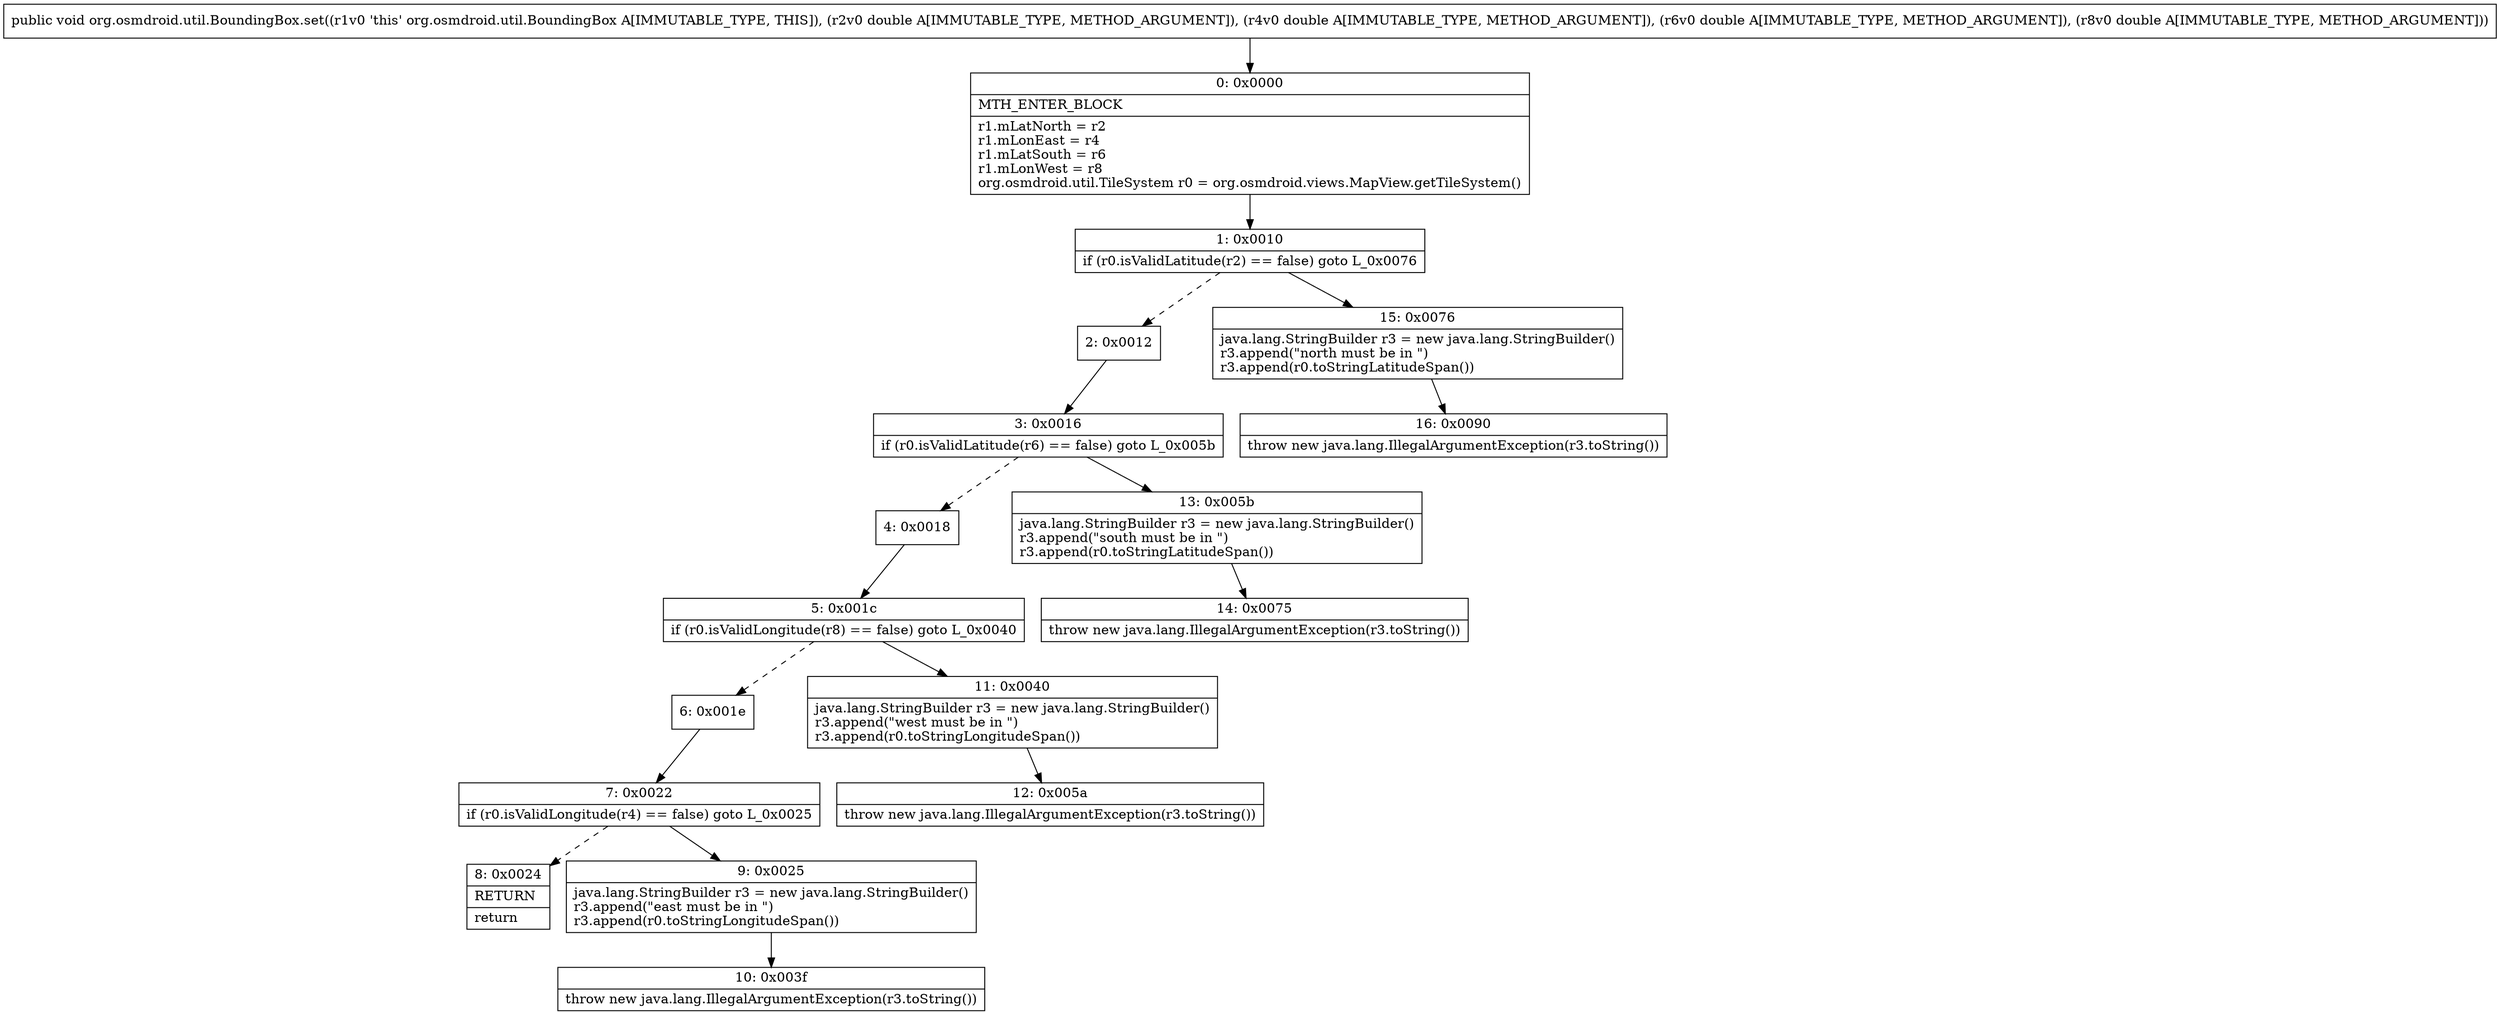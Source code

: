 digraph "CFG fororg.osmdroid.util.BoundingBox.set(DDDD)V" {
Node_0 [shape=record,label="{0\:\ 0x0000|MTH_ENTER_BLOCK\l|r1.mLatNorth = r2\lr1.mLonEast = r4\lr1.mLatSouth = r6\lr1.mLonWest = r8\lorg.osmdroid.util.TileSystem r0 = org.osmdroid.views.MapView.getTileSystem()\l}"];
Node_1 [shape=record,label="{1\:\ 0x0010|if (r0.isValidLatitude(r2) == false) goto L_0x0076\l}"];
Node_2 [shape=record,label="{2\:\ 0x0012}"];
Node_3 [shape=record,label="{3\:\ 0x0016|if (r0.isValidLatitude(r6) == false) goto L_0x005b\l}"];
Node_4 [shape=record,label="{4\:\ 0x0018}"];
Node_5 [shape=record,label="{5\:\ 0x001c|if (r0.isValidLongitude(r8) == false) goto L_0x0040\l}"];
Node_6 [shape=record,label="{6\:\ 0x001e}"];
Node_7 [shape=record,label="{7\:\ 0x0022|if (r0.isValidLongitude(r4) == false) goto L_0x0025\l}"];
Node_8 [shape=record,label="{8\:\ 0x0024|RETURN\l|return\l}"];
Node_9 [shape=record,label="{9\:\ 0x0025|java.lang.StringBuilder r3 = new java.lang.StringBuilder()\lr3.append(\"east must be in \")\lr3.append(r0.toStringLongitudeSpan())\l}"];
Node_10 [shape=record,label="{10\:\ 0x003f|throw new java.lang.IllegalArgumentException(r3.toString())\l}"];
Node_11 [shape=record,label="{11\:\ 0x0040|java.lang.StringBuilder r3 = new java.lang.StringBuilder()\lr3.append(\"west must be in \")\lr3.append(r0.toStringLongitudeSpan())\l}"];
Node_12 [shape=record,label="{12\:\ 0x005a|throw new java.lang.IllegalArgumentException(r3.toString())\l}"];
Node_13 [shape=record,label="{13\:\ 0x005b|java.lang.StringBuilder r3 = new java.lang.StringBuilder()\lr3.append(\"south must be in \")\lr3.append(r0.toStringLatitudeSpan())\l}"];
Node_14 [shape=record,label="{14\:\ 0x0075|throw new java.lang.IllegalArgumentException(r3.toString())\l}"];
Node_15 [shape=record,label="{15\:\ 0x0076|java.lang.StringBuilder r3 = new java.lang.StringBuilder()\lr3.append(\"north must be in \")\lr3.append(r0.toStringLatitudeSpan())\l}"];
Node_16 [shape=record,label="{16\:\ 0x0090|throw new java.lang.IllegalArgumentException(r3.toString())\l}"];
MethodNode[shape=record,label="{public void org.osmdroid.util.BoundingBox.set((r1v0 'this' org.osmdroid.util.BoundingBox A[IMMUTABLE_TYPE, THIS]), (r2v0 double A[IMMUTABLE_TYPE, METHOD_ARGUMENT]), (r4v0 double A[IMMUTABLE_TYPE, METHOD_ARGUMENT]), (r6v0 double A[IMMUTABLE_TYPE, METHOD_ARGUMENT]), (r8v0 double A[IMMUTABLE_TYPE, METHOD_ARGUMENT])) }"];
MethodNode -> Node_0;
Node_0 -> Node_1;
Node_1 -> Node_2[style=dashed];
Node_1 -> Node_15;
Node_2 -> Node_3;
Node_3 -> Node_4[style=dashed];
Node_3 -> Node_13;
Node_4 -> Node_5;
Node_5 -> Node_6[style=dashed];
Node_5 -> Node_11;
Node_6 -> Node_7;
Node_7 -> Node_8[style=dashed];
Node_7 -> Node_9;
Node_9 -> Node_10;
Node_11 -> Node_12;
Node_13 -> Node_14;
Node_15 -> Node_16;
}

